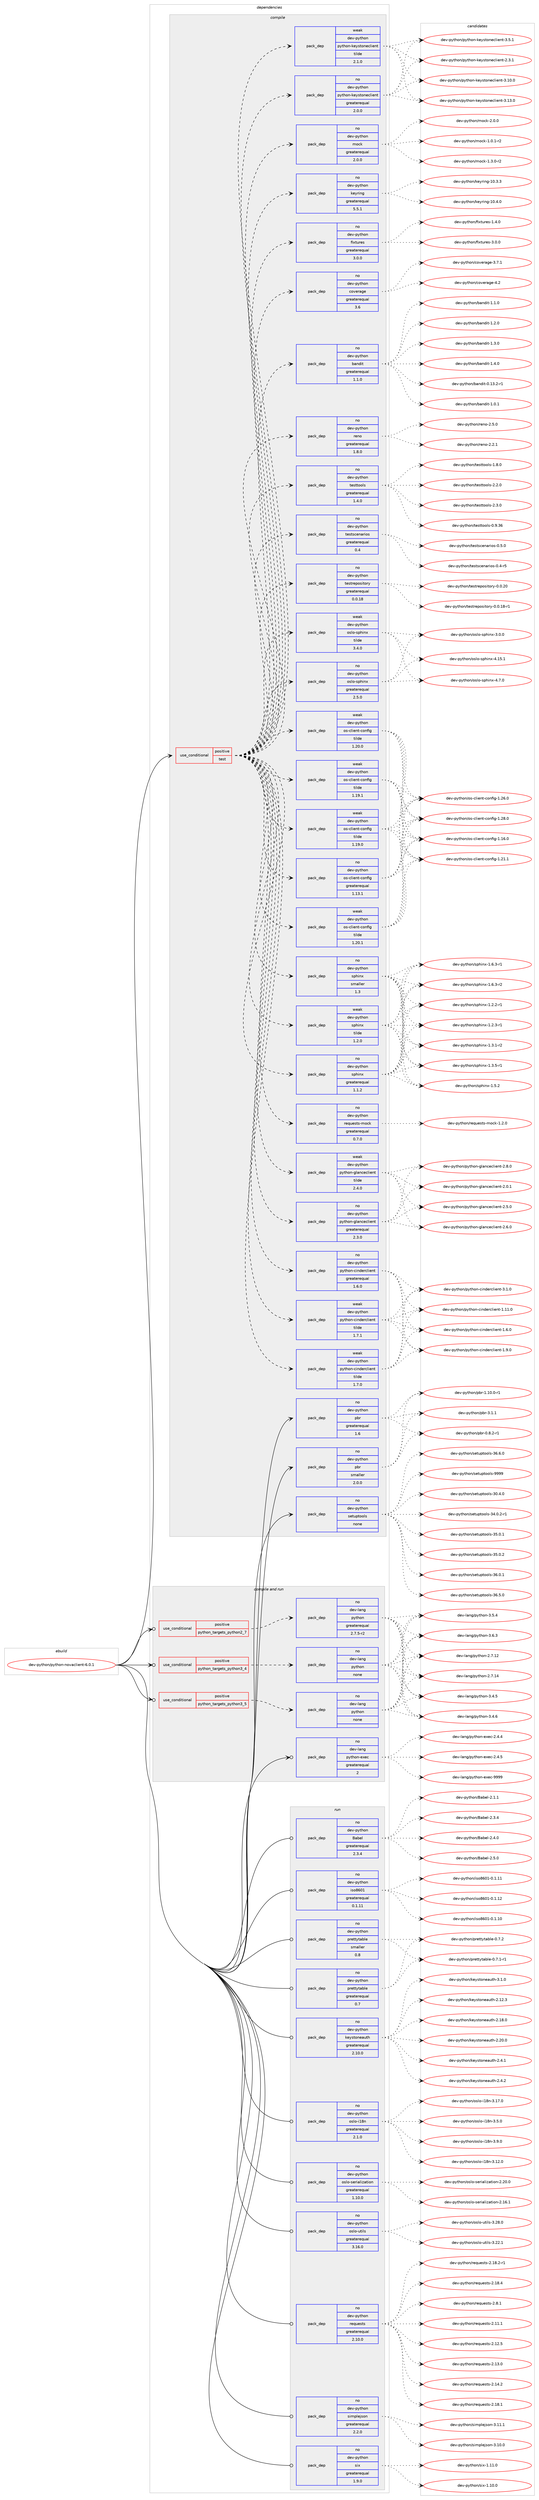 digraph prolog {

# *************
# Graph options
# *************

newrank=true;
concentrate=true;
compound=true;
graph [rankdir=LR,fontname=Helvetica,fontsize=10,ranksep=1.5];#, ranksep=2.5, nodesep=0.2];
edge  [arrowhead=vee];
node  [fontname=Helvetica,fontsize=10];

# **********
# The ebuild
# **********

subgraph cluster_leftcol {
color=gray;
rank=same;
label=<<i>ebuild</i>>;
id [label="dev-python/python-novaclient-6.0.1", color=red, width=4, href="../dev-python/python-novaclient-6.0.1.svg"];
}

# ****************
# The dependencies
# ****************

subgraph cluster_midcol {
color=gray;
label=<<i>dependencies</i>>;
subgraph cluster_compile {
fillcolor="#eeeeee";
style=filled;
label=<<i>compile</i>>;
subgraph cond40230 {
dependency182609 [label=<<TABLE BORDER="0" CELLBORDER="1" CELLSPACING="0" CELLPADDING="4"><TR><TD ROWSPAN="3" CELLPADDING="10">use_conditional</TD></TR><TR><TD>positive</TD></TR><TR><TD>test</TD></TR></TABLE>>, shape=none, color=red];
subgraph pack138430 {
dependency182610 [label=<<TABLE BORDER="0" CELLBORDER="1" CELLSPACING="0" CELLPADDING="4" WIDTH="220"><TR><TD ROWSPAN="6" CELLPADDING="30">pack_dep</TD></TR><TR><TD WIDTH="110">no</TD></TR><TR><TD>dev-python</TD></TR><TR><TD>bandit</TD></TR><TR><TD>greaterequal</TD></TR><TR><TD>1.1.0</TD></TR></TABLE>>, shape=none, color=blue];
}
dependency182609:e -> dependency182610:w [weight=20,style="dashed",arrowhead="vee"];
subgraph pack138431 {
dependency182611 [label=<<TABLE BORDER="0" CELLBORDER="1" CELLSPACING="0" CELLPADDING="4" WIDTH="220"><TR><TD ROWSPAN="6" CELLPADDING="30">pack_dep</TD></TR><TR><TD WIDTH="110">no</TD></TR><TR><TD>dev-python</TD></TR><TR><TD>coverage</TD></TR><TR><TD>greaterequal</TD></TR><TR><TD>3.6</TD></TR></TABLE>>, shape=none, color=blue];
}
dependency182609:e -> dependency182611:w [weight=20,style="dashed",arrowhead="vee"];
subgraph pack138432 {
dependency182612 [label=<<TABLE BORDER="0" CELLBORDER="1" CELLSPACING="0" CELLPADDING="4" WIDTH="220"><TR><TD ROWSPAN="6" CELLPADDING="30">pack_dep</TD></TR><TR><TD WIDTH="110">no</TD></TR><TR><TD>dev-python</TD></TR><TR><TD>fixtures</TD></TR><TR><TD>greaterequal</TD></TR><TR><TD>3.0.0</TD></TR></TABLE>>, shape=none, color=blue];
}
dependency182609:e -> dependency182612:w [weight=20,style="dashed",arrowhead="vee"];
subgraph pack138433 {
dependency182613 [label=<<TABLE BORDER="0" CELLBORDER="1" CELLSPACING="0" CELLPADDING="4" WIDTH="220"><TR><TD ROWSPAN="6" CELLPADDING="30">pack_dep</TD></TR><TR><TD WIDTH="110">no</TD></TR><TR><TD>dev-python</TD></TR><TR><TD>keyring</TD></TR><TR><TD>greaterequal</TD></TR><TR><TD>5.5.1</TD></TR></TABLE>>, shape=none, color=blue];
}
dependency182609:e -> dependency182613:w [weight=20,style="dashed",arrowhead="vee"];
subgraph pack138434 {
dependency182614 [label=<<TABLE BORDER="0" CELLBORDER="1" CELLSPACING="0" CELLPADDING="4" WIDTH="220"><TR><TD ROWSPAN="6" CELLPADDING="30">pack_dep</TD></TR><TR><TD WIDTH="110">no</TD></TR><TR><TD>dev-python</TD></TR><TR><TD>mock</TD></TR><TR><TD>greaterequal</TD></TR><TR><TD>2.0.0</TD></TR></TABLE>>, shape=none, color=blue];
}
dependency182609:e -> dependency182614:w [weight=20,style="dashed",arrowhead="vee"];
subgraph pack138435 {
dependency182615 [label=<<TABLE BORDER="0" CELLBORDER="1" CELLSPACING="0" CELLPADDING="4" WIDTH="220"><TR><TD ROWSPAN="6" CELLPADDING="30">pack_dep</TD></TR><TR><TD WIDTH="110">no</TD></TR><TR><TD>dev-python</TD></TR><TR><TD>python-keystoneclient</TD></TR><TR><TD>greaterequal</TD></TR><TR><TD>2.0.0</TD></TR></TABLE>>, shape=none, color=blue];
}
dependency182609:e -> dependency182615:w [weight=20,style="dashed",arrowhead="vee"];
subgraph pack138436 {
dependency182616 [label=<<TABLE BORDER="0" CELLBORDER="1" CELLSPACING="0" CELLPADDING="4" WIDTH="220"><TR><TD ROWSPAN="6" CELLPADDING="30">pack_dep</TD></TR><TR><TD WIDTH="110">weak</TD></TR><TR><TD>dev-python</TD></TR><TR><TD>python-keystoneclient</TD></TR><TR><TD>tilde</TD></TR><TR><TD>2.1.0</TD></TR></TABLE>>, shape=none, color=blue];
}
dependency182609:e -> dependency182616:w [weight=20,style="dashed",arrowhead="vee"];
subgraph pack138437 {
dependency182617 [label=<<TABLE BORDER="0" CELLBORDER="1" CELLSPACING="0" CELLPADDING="4" WIDTH="220"><TR><TD ROWSPAN="6" CELLPADDING="30">pack_dep</TD></TR><TR><TD WIDTH="110">no</TD></TR><TR><TD>dev-python</TD></TR><TR><TD>python-cinderclient</TD></TR><TR><TD>greaterequal</TD></TR><TR><TD>1.6.0</TD></TR></TABLE>>, shape=none, color=blue];
}
dependency182609:e -> dependency182617:w [weight=20,style="dashed",arrowhead="vee"];
subgraph pack138438 {
dependency182618 [label=<<TABLE BORDER="0" CELLBORDER="1" CELLSPACING="0" CELLPADDING="4" WIDTH="220"><TR><TD ROWSPAN="6" CELLPADDING="30">pack_dep</TD></TR><TR><TD WIDTH="110">weak</TD></TR><TR><TD>dev-python</TD></TR><TR><TD>python-cinderclient</TD></TR><TR><TD>tilde</TD></TR><TR><TD>1.7.0</TD></TR></TABLE>>, shape=none, color=blue];
}
dependency182609:e -> dependency182618:w [weight=20,style="dashed",arrowhead="vee"];
subgraph pack138439 {
dependency182619 [label=<<TABLE BORDER="0" CELLBORDER="1" CELLSPACING="0" CELLPADDING="4" WIDTH="220"><TR><TD ROWSPAN="6" CELLPADDING="30">pack_dep</TD></TR><TR><TD WIDTH="110">weak</TD></TR><TR><TD>dev-python</TD></TR><TR><TD>python-cinderclient</TD></TR><TR><TD>tilde</TD></TR><TR><TD>1.7.1</TD></TR></TABLE>>, shape=none, color=blue];
}
dependency182609:e -> dependency182619:w [weight=20,style="dashed",arrowhead="vee"];
subgraph pack138440 {
dependency182620 [label=<<TABLE BORDER="0" CELLBORDER="1" CELLSPACING="0" CELLPADDING="4" WIDTH="220"><TR><TD ROWSPAN="6" CELLPADDING="30">pack_dep</TD></TR><TR><TD WIDTH="110">no</TD></TR><TR><TD>dev-python</TD></TR><TR><TD>python-glanceclient</TD></TR><TR><TD>greaterequal</TD></TR><TR><TD>2.3.0</TD></TR></TABLE>>, shape=none, color=blue];
}
dependency182609:e -> dependency182620:w [weight=20,style="dashed",arrowhead="vee"];
subgraph pack138441 {
dependency182621 [label=<<TABLE BORDER="0" CELLBORDER="1" CELLSPACING="0" CELLPADDING="4" WIDTH="220"><TR><TD ROWSPAN="6" CELLPADDING="30">pack_dep</TD></TR><TR><TD WIDTH="110">weak</TD></TR><TR><TD>dev-python</TD></TR><TR><TD>python-glanceclient</TD></TR><TR><TD>tilde</TD></TR><TR><TD>2.4.0</TD></TR></TABLE>>, shape=none, color=blue];
}
dependency182609:e -> dependency182621:w [weight=20,style="dashed",arrowhead="vee"];
subgraph pack138442 {
dependency182622 [label=<<TABLE BORDER="0" CELLBORDER="1" CELLSPACING="0" CELLPADDING="4" WIDTH="220"><TR><TD ROWSPAN="6" CELLPADDING="30">pack_dep</TD></TR><TR><TD WIDTH="110">no</TD></TR><TR><TD>dev-python</TD></TR><TR><TD>requests-mock</TD></TR><TR><TD>greaterequal</TD></TR><TR><TD>0.7.0</TD></TR></TABLE>>, shape=none, color=blue];
}
dependency182609:e -> dependency182622:w [weight=20,style="dashed",arrowhead="vee"];
subgraph pack138443 {
dependency182623 [label=<<TABLE BORDER="0" CELLBORDER="1" CELLSPACING="0" CELLPADDING="4" WIDTH="220"><TR><TD ROWSPAN="6" CELLPADDING="30">pack_dep</TD></TR><TR><TD WIDTH="110">no</TD></TR><TR><TD>dev-python</TD></TR><TR><TD>sphinx</TD></TR><TR><TD>greaterequal</TD></TR><TR><TD>1.1.2</TD></TR></TABLE>>, shape=none, color=blue];
}
dependency182609:e -> dependency182623:w [weight=20,style="dashed",arrowhead="vee"];
subgraph pack138444 {
dependency182624 [label=<<TABLE BORDER="0" CELLBORDER="1" CELLSPACING="0" CELLPADDING="4" WIDTH="220"><TR><TD ROWSPAN="6" CELLPADDING="30">pack_dep</TD></TR><TR><TD WIDTH="110">weak</TD></TR><TR><TD>dev-python</TD></TR><TR><TD>sphinx</TD></TR><TR><TD>tilde</TD></TR><TR><TD>1.2.0</TD></TR></TABLE>>, shape=none, color=blue];
}
dependency182609:e -> dependency182624:w [weight=20,style="dashed",arrowhead="vee"];
subgraph pack138445 {
dependency182625 [label=<<TABLE BORDER="0" CELLBORDER="1" CELLSPACING="0" CELLPADDING="4" WIDTH="220"><TR><TD ROWSPAN="6" CELLPADDING="30">pack_dep</TD></TR><TR><TD WIDTH="110">no</TD></TR><TR><TD>dev-python</TD></TR><TR><TD>sphinx</TD></TR><TR><TD>smaller</TD></TR><TR><TD>1.3</TD></TR></TABLE>>, shape=none, color=blue];
}
dependency182609:e -> dependency182625:w [weight=20,style="dashed",arrowhead="vee"];
subgraph pack138446 {
dependency182626 [label=<<TABLE BORDER="0" CELLBORDER="1" CELLSPACING="0" CELLPADDING="4" WIDTH="220"><TR><TD ROWSPAN="6" CELLPADDING="30">pack_dep</TD></TR><TR><TD WIDTH="110">no</TD></TR><TR><TD>dev-python</TD></TR><TR><TD>os-client-config</TD></TR><TR><TD>greaterequal</TD></TR><TR><TD>1.13.1</TD></TR></TABLE>>, shape=none, color=blue];
}
dependency182609:e -> dependency182626:w [weight=20,style="dashed",arrowhead="vee"];
subgraph pack138447 {
dependency182627 [label=<<TABLE BORDER="0" CELLBORDER="1" CELLSPACING="0" CELLPADDING="4" WIDTH="220"><TR><TD ROWSPAN="6" CELLPADDING="30">pack_dep</TD></TR><TR><TD WIDTH="110">weak</TD></TR><TR><TD>dev-python</TD></TR><TR><TD>os-client-config</TD></TR><TR><TD>tilde</TD></TR><TR><TD>1.19.0</TD></TR></TABLE>>, shape=none, color=blue];
}
dependency182609:e -> dependency182627:w [weight=20,style="dashed",arrowhead="vee"];
subgraph pack138448 {
dependency182628 [label=<<TABLE BORDER="0" CELLBORDER="1" CELLSPACING="0" CELLPADDING="4" WIDTH="220"><TR><TD ROWSPAN="6" CELLPADDING="30">pack_dep</TD></TR><TR><TD WIDTH="110">weak</TD></TR><TR><TD>dev-python</TD></TR><TR><TD>os-client-config</TD></TR><TR><TD>tilde</TD></TR><TR><TD>1.19.1</TD></TR></TABLE>>, shape=none, color=blue];
}
dependency182609:e -> dependency182628:w [weight=20,style="dashed",arrowhead="vee"];
subgraph pack138449 {
dependency182629 [label=<<TABLE BORDER="0" CELLBORDER="1" CELLSPACING="0" CELLPADDING="4" WIDTH="220"><TR><TD ROWSPAN="6" CELLPADDING="30">pack_dep</TD></TR><TR><TD WIDTH="110">weak</TD></TR><TR><TD>dev-python</TD></TR><TR><TD>os-client-config</TD></TR><TR><TD>tilde</TD></TR><TR><TD>1.20.0</TD></TR></TABLE>>, shape=none, color=blue];
}
dependency182609:e -> dependency182629:w [weight=20,style="dashed",arrowhead="vee"];
subgraph pack138450 {
dependency182630 [label=<<TABLE BORDER="0" CELLBORDER="1" CELLSPACING="0" CELLPADDING="4" WIDTH="220"><TR><TD ROWSPAN="6" CELLPADDING="30">pack_dep</TD></TR><TR><TD WIDTH="110">weak</TD></TR><TR><TD>dev-python</TD></TR><TR><TD>os-client-config</TD></TR><TR><TD>tilde</TD></TR><TR><TD>1.20.1</TD></TR></TABLE>>, shape=none, color=blue];
}
dependency182609:e -> dependency182630:w [weight=20,style="dashed",arrowhead="vee"];
subgraph pack138451 {
dependency182631 [label=<<TABLE BORDER="0" CELLBORDER="1" CELLSPACING="0" CELLPADDING="4" WIDTH="220"><TR><TD ROWSPAN="6" CELLPADDING="30">pack_dep</TD></TR><TR><TD WIDTH="110">no</TD></TR><TR><TD>dev-python</TD></TR><TR><TD>oslo-sphinx</TD></TR><TR><TD>greaterequal</TD></TR><TR><TD>2.5.0</TD></TR></TABLE>>, shape=none, color=blue];
}
dependency182609:e -> dependency182631:w [weight=20,style="dashed",arrowhead="vee"];
subgraph pack138452 {
dependency182632 [label=<<TABLE BORDER="0" CELLBORDER="1" CELLSPACING="0" CELLPADDING="4" WIDTH="220"><TR><TD ROWSPAN="6" CELLPADDING="30">pack_dep</TD></TR><TR><TD WIDTH="110">weak</TD></TR><TR><TD>dev-python</TD></TR><TR><TD>oslo-sphinx</TD></TR><TR><TD>tilde</TD></TR><TR><TD>3.4.0</TD></TR></TABLE>>, shape=none, color=blue];
}
dependency182609:e -> dependency182632:w [weight=20,style="dashed",arrowhead="vee"];
subgraph pack138453 {
dependency182633 [label=<<TABLE BORDER="0" CELLBORDER="1" CELLSPACING="0" CELLPADDING="4" WIDTH="220"><TR><TD ROWSPAN="6" CELLPADDING="30">pack_dep</TD></TR><TR><TD WIDTH="110">no</TD></TR><TR><TD>dev-python</TD></TR><TR><TD>testrepository</TD></TR><TR><TD>greaterequal</TD></TR><TR><TD>0.0.18</TD></TR></TABLE>>, shape=none, color=blue];
}
dependency182609:e -> dependency182633:w [weight=20,style="dashed",arrowhead="vee"];
subgraph pack138454 {
dependency182634 [label=<<TABLE BORDER="0" CELLBORDER="1" CELLSPACING="0" CELLPADDING="4" WIDTH="220"><TR><TD ROWSPAN="6" CELLPADDING="30">pack_dep</TD></TR><TR><TD WIDTH="110">no</TD></TR><TR><TD>dev-python</TD></TR><TR><TD>testscenarios</TD></TR><TR><TD>greaterequal</TD></TR><TR><TD>0.4</TD></TR></TABLE>>, shape=none, color=blue];
}
dependency182609:e -> dependency182634:w [weight=20,style="dashed",arrowhead="vee"];
subgraph pack138455 {
dependency182635 [label=<<TABLE BORDER="0" CELLBORDER="1" CELLSPACING="0" CELLPADDING="4" WIDTH="220"><TR><TD ROWSPAN="6" CELLPADDING="30">pack_dep</TD></TR><TR><TD WIDTH="110">no</TD></TR><TR><TD>dev-python</TD></TR><TR><TD>testtools</TD></TR><TR><TD>greaterequal</TD></TR><TR><TD>1.4.0</TD></TR></TABLE>>, shape=none, color=blue];
}
dependency182609:e -> dependency182635:w [weight=20,style="dashed",arrowhead="vee"];
subgraph pack138456 {
dependency182636 [label=<<TABLE BORDER="0" CELLBORDER="1" CELLSPACING="0" CELLPADDING="4" WIDTH="220"><TR><TD ROWSPAN="6" CELLPADDING="30">pack_dep</TD></TR><TR><TD WIDTH="110">no</TD></TR><TR><TD>dev-python</TD></TR><TR><TD>reno</TD></TR><TR><TD>greaterequal</TD></TR><TR><TD>1.8.0</TD></TR></TABLE>>, shape=none, color=blue];
}
dependency182609:e -> dependency182636:w [weight=20,style="dashed",arrowhead="vee"];
}
id:e -> dependency182609:w [weight=20,style="solid",arrowhead="vee"];
subgraph pack138457 {
dependency182637 [label=<<TABLE BORDER="0" CELLBORDER="1" CELLSPACING="0" CELLPADDING="4" WIDTH="220"><TR><TD ROWSPAN="6" CELLPADDING="30">pack_dep</TD></TR><TR><TD WIDTH="110">no</TD></TR><TR><TD>dev-python</TD></TR><TR><TD>pbr</TD></TR><TR><TD>greaterequal</TD></TR><TR><TD>1.6</TD></TR></TABLE>>, shape=none, color=blue];
}
id:e -> dependency182637:w [weight=20,style="solid",arrowhead="vee"];
subgraph pack138458 {
dependency182638 [label=<<TABLE BORDER="0" CELLBORDER="1" CELLSPACING="0" CELLPADDING="4" WIDTH="220"><TR><TD ROWSPAN="6" CELLPADDING="30">pack_dep</TD></TR><TR><TD WIDTH="110">no</TD></TR><TR><TD>dev-python</TD></TR><TR><TD>pbr</TD></TR><TR><TD>smaller</TD></TR><TR><TD>2.0.0</TD></TR></TABLE>>, shape=none, color=blue];
}
id:e -> dependency182638:w [weight=20,style="solid",arrowhead="vee"];
subgraph pack138459 {
dependency182639 [label=<<TABLE BORDER="0" CELLBORDER="1" CELLSPACING="0" CELLPADDING="4" WIDTH="220"><TR><TD ROWSPAN="6" CELLPADDING="30">pack_dep</TD></TR><TR><TD WIDTH="110">no</TD></TR><TR><TD>dev-python</TD></TR><TR><TD>setuptools</TD></TR><TR><TD>none</TD></TR><TR><TD></TD></TR></TABLE>>, shape=none, color=blue];
}
id:e -> dependency182639:w [weight=20,style="solid",arrowhead="vee"];
}
subgraph cluster_compileandrun {
fillcolor="#eeeeee";
style=filled;
label=<<i>compile and run</i>>;
subgraph cond40231 {
dependency182640 [label=<<TABLE BORDER="0" CELLBORDER="1" CELLSPACING="0" CELLPADDING="4"><TR><TD ROWSPAN="3" CELLPADDING="10">use_conditional</TD></TR><TR><TD>positive</TD></TR><TR><TD>python_targets_python2_7</TD></TR></TABLE>>, shape=none, color=red];
subgraph pack138460 {
dependency182641 [label=<<TABLE BORDER="0" CELLBORDER="1" CELLSPACING="0" CELLPADDING="4" WIDTH="220"><TR><TD ROWSPAN="6" CELLPADDING="30">pack_dep</TD></TR><TR><TD WIDTH="110">no</TD></TR><TR><TD>dev-lang</TD></TR><TR><TD>python</TD></TR><TR><TD>greaterequal</TD></TR><TR><TD>2.7.5-r2</TD></TR></TABLE>>, shape=none, color=blue];
}
dependency182640:e -> dependency182641:w [weight=20,style="dashed",arrowhead="vee"];
}
id:e -> dependency182640:w [weight=20,style="solid",arrowhead="odotvee"];
subgraph cond40232 {
dependency182642 [label=<<TABLE BORDER="0" CELLBORDER="1" CELLSPACING="0" CELLPADDING="4"><TR><TD ROWSPAN="3" CELLPADDING="10">use_conditional</TD></TR><TR><TD>positive</TD></TR><TR><TD>python_targets_python3_4</TD></TR></TABLE>>, shape=none, color=red];
subgraph pack138461 {
dependency182643 [label=<<TABLE BORDER="0" CELLBORDER="1" CELLSPACING="0" CELLPADDING="4" WIDTH="220"><TR><TD ROWSPAN="6" CELLPADDING="30">pack_dep</TD></TR><TR><TD WIDTH="110">no</TD></TR><TR><TD>dev-lang</TD></TR><TR><TD>python</TD></TR><TR><TD>none</TD></TR><TR><TD></TD></TR></TABLE>>, shape=none, color=blue];
}
dependency182642:e -> dependency182643:w [weight=20,style="dashed",arrowhead="vee"];
}
id:e -> dependency182642:w [weight=20,style="solid",arrowhead="odotvee"];
subgraph cond40233 {
dependency182644 [label=<<TABLE BORDER="0" CELLBORDER="1" CELLSPACING="0" CELLPADDING="4"><TR><TD ROWSPAN="3" CELLPADDING="10">use_conditional</TD></TR><TR><TD>positive</TD></TR><TR><TD>python_targets_python3_5</TD></TR></TABLE>>, shape=none, color=red];
subgraph pack138462 {
dependency182645 [label=<<TABLE BORDER="0" CELLBORDER="1" CELLSPACING="0" CELLPADDING="4" WIDTH="220"><TR><TD ROWSPAN="6" CELLPADDING="30">pack_dep</TD></TR><TR><TD WIDTH="110">no</TD></TR><TR><TD>dev-lang</TD></TR><TR><TD>python</TD></TR><TR><TD>none</TD></TR><TR><TD></TD></TR></TABLE>>, shape=none, color=blue];
}
dependency182644:e -> dependency182645:w [weight=20,style="dashed",arrowhead="vee"];
}
id:e -> dependency182644:w [weight=20,style="solid",arrowhead="odotvee"];
subgraph pack138463 {
dependency182646 [label=<<TABLE BORDER="0" CELLBORDER="1" CELLSPACING="0" CELLPADDING="4" WIDTH="220"><TR><TD ROWSPAN="6" CELLPADDING="30">pack_dep</TD></TR><TR><TD WIDTH="110">no</TD></TR><TR><TD>dev-lang</TD></TR><TR><TD>python-exec</TD></TR><TR><TD>greaterequal</TD></TR><TR><TD>2</TD></TR></TABLE>>, shape=none, color=blue];
}
id:e -> dependency182646:w [weight=20,style="solid",arrowhead="odotvee"];
}
subgraph cluster_run {
fillcolor="#eeeeee";
style=filled;
label=<<i>run</i>>;
subgraph pack138464 {
dependency182647 [label=<<TABLE BORDER="0" CELLBORDER="1" CELLSPACING="0" CELLPADDING="4" WIDTH="220"><TR><TD ROWSPAN="6" CELLPADDING="30">pack_dep</TD></TR><TR><TD WIDTH="110">no</TD></TR><TR><TD>dev-python</TD></TR><TR><TD>Babel</TD></TR><TR><TD>greaterequal</TD></TR><TR><TD>2.3.4</TD></TR></TABLE>>, shape=none, color=blue];
}
id:e -> dependency182647:w [weight=20,style="solid",arrowhead="odot"];
subgraph pack138465 {
dependency182648 [label=<<TABLE BORDER="0" CELLBORDER="1" CELLSPACING="0" CELLPADDING="4" WIDTH="220"><TR><TD ROWSPAN="6" CELLPADDING="30">pack_dep</TD></TR><TR><TD WIDTH="110">no</TD></TR><TR><TD>dev-python</TD></TR><TR><TD>iso8601</TD></TR><TR><TD>greaterequal</TD></TR><TR><TD>0.1.11</TD></TR></TABLE>>, shape=none, color=blue];
}
id:e -> dependency182648:w [weight=20,style="solid",arrowhead="odot"];
subgraph pack138466 {
dependency182649 [label=<<TABLE BORDER="0" CELLBORDER="1" CELLSPACING="0" CELLPADDING="4" WIDTH="220"><TR><TD ROWSPAN="6" CELLPADDING="30">pack_dep</TD></TR><TR><TD WIDTH="110">no</TD></TR><TR><TD>dev-python</TD></TR><TR><TD>keystoneauth</TD></TR><TR><TD>greaterequal</TD></TR><TR><TD>2.10.0</TD></TR></TABLE>>, shape=none, color=blue];
}
id:e -> dependency182649:w [weight=20,style="solid",arrowhead="odot"];
subgraph pack138467 {
dependency182650 [label=<<TABLE BORDER="0" CELLBORDER="1" CELLSPACING="0" CELLPADDING="4" WIDTH="220"><TR><TD ROWSPAN="6" CELLPADDING="30">pack_dep</TD></TR><TR><TD WIDTH="110">no</TD></TR><TR><TD>dev-python</TD></TR><TR><TD>oslo-i18n</TD></TR><TR><TD>greaterequal</TD></TR><TR><TD>2.1.0</TD></TR></TABLE>>, shape=none, color=blue];
}
id:e -> dependency182650:w [weight=20,style="solid",arrowhead="odot"];
subgraph pack138468 {
dependency182651 [label=<<TABLE BORDER="0" CELLBORDER="1" CELLSPACING="0" CELLPADDING="4" WIDTH="220"><TR><TD ROWSPAN="6" CELLPADDING="30">pack_dep</TD></TR><TR><TD WIDTH="110">no</TD></TR><TR><TD>dev-python</TD></TR><TR><TD>oslo-serialization</TD></TR><TR><TD>greaterequal</TD></TR><TR><TD>1.10.0</TD></TR></TABLE>>, shape=none, color=blue];
}
id:e -> dependency182651:w [weight=20,style="solid",arrowhead="odot"];
subgraph pack138469 {
dependency182652 [label=<<TABLE BORDER="0" CELLBORDER="1" CELLSPACING="0" CELLPADDING="4" WIDTH="220"><TR><TD ROWSPAN="6" CELLPADDING="30">pack_dep</TD></TR><TR><TD WIDTH="110">no</TD></TR><TR><TD>dev-python</TD></TR><TR><TD>oslo-utils</TD></TR><TR><TD>greaterequal</TD></TR><TR><TD>3.16.0</TD></TR></TABLE>>, shape=none, color=blue];
}
id:e -> dependency182652:w [weight=20,style="solid",arrowhead="odot"];
subgraph pack138470 {
dependency182653 [label=<<TABLE BORDER="0" CELLBORDER="1" CELLSPACING="0" CELLPADDING="4" WIDTH="220"><TR><TD ROWSPAN="6" CELLPADDING="30">pack_dep</TD></TR><TR><TD WIDTH="110">no</TD></TR><TR><TD>dev-python</TD></TR><TR><TD>prettytable</TD></TR><TR><TD>greaterequal</TD></TR><TR><TD>0.7</TD></TR></TABLE>>, shape=none, color=blue];
}
id:e -> dependency182653:w [weight=20,style="solid",arrowhead="odot"];
subgraph pack138471 {
dependency182654 [label=<<TABLE BORDER="0" CELLBORDER="1" CELLSPACING="0" CELLPADDING="4" WIDTH="220"><TR><TD ROWSPAN="6" CELLPADDING="30">pack_dep</TD></TR><TR><TD WIDTH="110">no</TD></TR><TR><TD>dev-python</TD></TR><TR><TD>prettytable</TD></TR><TR><TD>smaller</TD></TR><TR><TD>0.8</TD></TR></TABLE>>, shape=none, color=blue];
}
id:e -> dependency182654:w [weight=20,style="solid",arrowhead="odot"];
subgraph pack138472 {
dependency182655 [label=<<TABLE BORDER="0" CELLBORDER="1" CELLSPACING="0" CELLPADDING="4" WIDTH="220"><TR><TD ROWSPAN="6" CELLPADDING="30">pack_dep</TD></TR><TR><TD WIDTH="110">no</TD></TR><TR><TD>dev-python</TD></TR><TR><TD>requests</TD></TR><TR><TD>greaterequal</TD></TR><TR><TD>2.10.0</TD></TR></TABLE>>, shape=none, color=blue];
}
id:e -> dependency182655:w [weight=20,style="solid",arrowhead="odot"];
subgraph pack138473 {
dependency182656 [label=<<TABLE BORDER="0" CELLBORDER="1" CELLSPACING="0" CELLPADDING="4" WIDTH="220"><TR><TD ROWSPAN="6" CELLPADDING="30">pack_dep</TD></TR><TR><TD WIDTH="110">no</TD></TR><TR><TD>dev-python</TD></TR><TR><TD>simplejson</TD></TR><TR><TD>greaterequal</TD></TR><TR><TD>2.2.0</TD></TR></TABLE>>, shape=none, color=blue];
}
id:e -> dependency182656:w [weight=20,style="solid",arrowhead="odot"];
subgraph pack138474 {
dependency182657 [label=<<TABLE BORDER="0" CELLBORDER="1" CELLSPACING="0" CELLPADDING="4" WIDTH="220"><TR><TD ROWSPAN="6" CELLPADDING="30">pack_dep</TD></TR><TR><TD WIDTH="110">no</TD></TR><TR><TD>dev-python</TD></TR><TR><TD>six</TD></TR><TR><TD>greaterequal</TD></TR><TR><TD>1.9.0</TD></TR></TABLE>>, shape=none, color=blue];
}
id:e -> dependency182657:w [weight=20,style="solid",arrowhead="odot"];
}
}

# **************
# The candidates
# **************

subgraph cluster_choices {
rank=same;
color=gray;
label=<<i>candidates</i>>;

subgraph choice138430 {
color=black;
nodesep=1;
choice10010111845112121116104111110479897110100105116454846495146504511449 [label="dev-python/bandit-0.13.2-r1", color=red, width=4,href="../dev-python/bandit-0.13.2-r1.svg"];
choice10010111845112121116104111110479897110100105116454946484649 [label="dev-python/bandit-1.0.1", color=red, width=4,href="../dev-python/bandit-1.0.1.svg"];
choice10010111845112121116104111110479897110100105116454946494648 [label="dev-python/bandit-1.1.0", color=red, width=4,href="../dev-python/bandit-1.1.0.svg"];
choice10010111845112121116104111110479897110100105116454946504648 [label="dev-python/bandit-1.2.0", color=red, width=4,href="../dev-python/bandit-1.2.0.svg"];
choice10010111845112121116104111110479897110100105116454946514648 [label="dev-python/bandit-1.3.0", color=red, width=4,href="../dev-python/bandit-1.3.0.svg"];
choice10010111845112121116104111110479897110100105116454946524648 [label="dev-python/bandit-1.4.0", color=red, width=4,href="../dev-python/bandit-1.4.0.svg"];
dependency182610:e -> choice10010111845112121116104111110479897110100105116454846495146504511449:w [style=dotted,weight="100"];
dependency182610:e -> choice10010111845112121116104111110479897110100105116454946484649:w [style=dotted,weight="100"];
dependency182610:e -> choice10010111845112121116104111110479897110100105116454946494648:w [style=dotted,weight="100"];
dependency182610:e -> choice10010111845112121116104111110479897110100105116454946504648:w [style=dotted,weight="100"];
dependency182610:e -> choice10010111845112121116104111110479897110100105116454946514648:w [style=dotted,weight="100"];
dependency182610:e -> choice10010111845112121116104111110479897110100105116454946524648:w [style=dotted,weight="100"];
}
subgraph choice138431 {
color=black;
nodesep=1;
choice10010111845112121116104111110479911111810111497103101455146554649 [label="dev-python/coverage-3.7.1", color=red, width=4,href="../dev-python/coverage-3.7.1.svg"];
choice1001011184511212111610411111047991111181011149710310145524650 [label="dev-python/coverage-4.2", color=red, width=4,href="../dev-python/coverage-4.2.svg"];
dependency182611:e -> choice10010111845112121116104111110479911111810111497103101455146554649:w [style=dotted,weight="100"];
dependency182611:e -> choice1001011184511212111610411111047991111181011149710310145524650:w [style=dotted,weight="100"];
}
subgraph choice138432 {
color=black;
nodesep=1;
choice1001011184511212111610411111047102105120116117114101115454946524648 [label="dev-python/fixtures-1.4.0", color=red, width=4,href="../dev-python/fixtures-1.4.0.svg"];
choice1001011184511212111610411111047102105120116117114101115455146484648 [label="dev-python/fixtures-3.0.0", color=red, width=4,href="../dev-python/fixtures-3.0.0.svg"];
dependency182612:e -> choice1001011184511212111610411111047102105120116117114101115454946524648:w [style=dotted,weight="100"];
dependency182612:e -> choice1001011184511212111610411111047102105120116117114101115455146484648:w [style=dotted,weight="100"];
}
subgraph choice138433 {
color=black;
nodesep=1;
choice100101118451121211161041111104710710112111410511010345494846514651 [label="dev-python/keyring-10.3.3", color=red, width=4,href="../dev-python/keyring-10.3.3.svg"];
choice100101118451121211161041111104710710112111410511010345494846524648 [label="dev-python/keyring-10.4.0", color=red, width=4,href="../dev-python/keyring-10.4.0.svg"];
dependency182613:e -> choice100101118451121211161041111104710710112111410511010345494846514651:w [style=dotted,weight="100"];
dependency182613:e -> choice100101118451121211161041111104710710112111410511010345494846524648:w [style=dotted,weight="100"];
}
subgraph choice138434 {
color=black;
nodesep=1;
choice1001011184511212111610411111047109111991074549464846494511450 [label="dev-python/mock-1.0.1-r2", color=red, width=4,href="../dev-python/mock-1.0.1-r2.svg"];
choice1001011184511212111610411111047109111991074549465146484511450 [label="dev-python/mock-1.3.0-r2", color=red, width=4,href="../dev-python/mock-1.3.0-r2.svg"];
choice100101118451121211161041111104710911199107455046484648 [label="dev-python/mock-2.0.0", color=red, width=4,href="../dev-python/mock-2.0.0.svg"];
dependency182614:e -> choice1001011184511212111610411111047109111991074549464846494511450:w [style=dotted,weight="100"];
dependency182614:e -> choice1001011184511212111610411111047109111991074549465146484511450:w [style=dotted,weight="100"];
dependency182614:e -> choice100101118451121211161041111104710911199107455046484648:w [style=dotted,weight="100"];
}
subgraph choice138435 {
color=black;
nodesep=1;
choice10010111845112121116104111110471121211161041111104510710112111511611111010199108105101110116455046514649 [label="dev-python/python-keystoneclient-2.3.1", color=red, width=4,href="../dev-python/python-keystoneclient-2.3.1.svg"];
choice1001011184511212111610411111047112121116104111110451071011211151161111101019910810510111011645514649484648 [label="dev-python/python-keystoneclient-3.10.0", color=red, width=4,href="../dev-python/python-keystoneclient-3.10.0.svg"];
choice1001011184511212111610411111047112121116104111110451071011211151161111101019910810510111011645514649514648 [label="dev-python/python-keystoneclient-3.13.0", color=red, width=4,href="../dev-python/python-keystoneclient-3.13.0.svg"];
choice10010111845112121116104111110471121211161041111104510710112111511611111010199108105101110116455146534649 [label="dev-python/python-keystoneclient-3.5.1", color=red, width=4,href="../dev-python/python-keystoneclient-3.5.1.svg"];
dependency182615:e -> choice10010111845112121116104111110471121211161041111104510710112111511611111010199108105101110116455046514649:w [style=dotted,weight="100"];
dependency182615:e -> choice1001011184511212111610411111047112121116104111110451071011211151161111101019910810510111011645514649484648:w [style=dotted,weight="100"];
dependency182615:e -> choice1001011184511212111610411111047112121116104111110451071011211151161111101019910810510111011645514649514648:w [style=dotted,weight="100"];
dependency182615:e -> choice10010111845112121116104111110471121211161041111104510710112111511611111010199108105101110116455146534649:w [style=dotted,weight="100"];
}
subgraph choice138436 {
color=black;
nodesep=1;
choice10010111845112121116104111110471121211161041111104510710112111511611111010199108105101110116455046514649 [label="dev-python/python-keystoneclient-2.3.1", color=red, width=4,href="../dev-python/python-keystoneclient-2.3.1.svg"];
choice1001011184511212111610411111047112121116104111110451071011211151161111101019910810510111011645514649484648 [label="dev-python/python-keystoneclient-3.10.0", color=red, width=4,href="../dev-python/python-keystoneclient-3.10.0.svg"];
choice1001011184511212111610411111047112121116104111110451071011211151161111101019910810510111011645514649514648 [label="dev-python/python-keystoneclient-3.13.0", color=red, width=4,href="../dev-python/python-keystoneclient-3.13.0.svg"];
choice10010111845112121116104111110471121211161041111104510710112111511611111010199108105101110116455146534649 [label="dev-python/python-keystoneclient-3.5.1", color=red, width=4,href="../dev-python/python-keystoneclient-3.5.1.svg"];
dependency182616:e -> choice10010111845112121116104111110471121211161041111104510710112111511611111010199108105101110116455046514649:w [style=dotted,weight="100"];
dependency182616:e -> choice1001011184511212111610411111047112121116104111110451071011211151161111101019910810510111011645514649484648:w [style=dotted,weight="100"];
dependency182616:e -> choice1001011184511212111610411111047112121116104111110451071011211151161111101019910810510111011645514649514648:w [style=dotted,weight="100"];
dependency182616:e -> choice10010111845112121116104111110471121211161041111104510710112111511611111010199108105101110116455146534649:w [style=dotted,weight="100"];
}
subgraph choice138437 {
color=black;
nodesep=1;
choice100101118451121211161041111104711212111610411111045991051101001011149910810510111011645494649494648 [label="dev-python/python-cinderclient-1.11.0", color=red, width=4,href="../dev-python/python-cinderclient-1.11.0.svg"];
choice1001011184511212111610411111047112121116104111110459910511010010111499108105101110116454946544648 [label="dev-python/python-cinderclient-1.6.0", color=red, width=4,href="../dev-python/python-cinderclient-1.6.0.svg"];
choice1001011184511212111610411111047112121116104111110459910511010010111499108105101110116454946574648 [label="dev-python/python-cinderclient-1.9.0", color=red, width=4,href="../dev-python/python-cinderclient-1.9.0.svg"];
choice1001011184511212111610411111047112121116104111110459910511010010111499108105101110116455146494648 [label="dev-python/python-cinderclient-3.1.0", color=red, width=4,href="../dev-python/python-cinderclient-3.1.0.svg"];
dependency182617:e -> choice100101118451121211161041111104711212111610411111045991051101001011149910810510111011645494649494648:w [style=dotted,weight="100"];
dependency182617:e -> choice1001011184511212111610411111047112121116104111110459910511010010111499108105101110116454946544648:w [style=dotted,weight="100"];
dependency182617:e -> choice1001011184511212111610411111047112121116104111110459910511010010111499108105101110116454946574648:w [style=dotted,weight="100"];
dependency182617:e -> choice1001011184511212111610411111047112121116104111110459910511010010111499108105101110116455146494648:w [style=dotted,weight="100"];
}
subgraph choice138438 {
color=black;
nodesep=1;
choice100101118451121211161041111104711212111610411111045991051101001011149910810510111011645494649494648 [label="dev-python/python-cinderclient-1.11.0", color=red, width=4,href="../dev-python/python-cinderclient-1.11.0.svg"];
choice1001011184511212111610411111047112121116104111110459910511010010111499108105101110116454946544648 [label="dev-python/python-cinderclient-1.6.0", color=red, width=4,href="../dev-python/python-cinderclient-1.6.0.svg"];
choice1001011184511212111610411111047112121116104111110459910511010010111499108105101110116454946574648 [label="dev-python/python-cinderclient-1.9.0", color=red, width=4,href="../dev-python/python-cinderclient-1.9.0.svg"];
choice1001011184511212111610411111047112121116104111110459910511010010111499108105101110116455146494648 [label="dev-python/python-cinderclient-3.1.0", color=red, width=4,href="../dev-python/python-cinderclient-3.1.0.svg"];
dependency182618:e -> choice100101118451121211161041111104711212111610411111045991051101001011149910810510111011645494649494648:w [style=dotted,weight="100"];
dependency182618:e -> choice1001011184511212111610411111047112121116104111110459910511010010111499108105101110116454946544648:w [style=dotted,weight="100"];
dependency182618:e -> choice1001011184511212111610411111047112121116104111110459910511010010111499108105101110116454946574648:w [style=dotted,weight="100"];
dependency182618:e -> choice1001011184511212111610411111047112121116104111110459910511010010111499108105101110116455146494648:w [style=dotted,weight="100"];
}
subgraph choice138439 {
color=black;
nodesep=1;
choice100101118451121211161041111104711212111610411111045991051101001011149910810510111011645494649494648 [label="dev-python/python-cinderclient-1.11.0", color=red, width=4,href="../dev-python/python-cinderclient-1.11.0.svg"];
choice1001011184511212111610411111047112121116104111110459910511010010111499108105101110116454946544648 [label="dev-python/python-cinderclient-1.6.0", color=red, width=4,href="../dev-python/python-cinderclient-1.6.0.svg"];
choice1001011184511212111610411111047112121116104111110459910511010010111499108105101110116454946574648 [label="dev-python/python-cinderclient-1.9.0", color=red, width=4,href="../dev-python/python-cinderclient-1.9.0.svg"];
choice1001011184511212111610411111047112121116104111110459910511010010111499108105101110116455146494648 [label="dev-python/python-cinderclient-3.1.0", color=red, width=4,href="../dev-python/python-cinderclient-3.1.0.svg"];
dependency182619:e -> choice100101118451121211161041111104711212111610411111045991051101001011149910810510111011645494649494648:w [style=dotted,weight="100"];
dependency182619:e -> choice1001011184511212111610411111047112121116104111110459910511010010111499108105101110116454946544648:w [style=dotted,weight="100"];
dependency182619:e -> choice1001011184511212111610411111047112121116104111110459910511010010111499108105101110116454946574648:w [style=dotted,weight="100"];
dependency182619:e -> choice1001011184511212111610411111047112121116104111110459910511010010111499108105101110116455146494648:w [style=dotted,weight="100"];
}
subgraph choice138440 {
color=black;
nodesep=1;
choice100101118451121211161041111104711212111610411111045103108971109910199108105101110116455046484649 [label="dev-python/python-glanceclient-2.0.1", color=red, width=4,href="../dev-python/python-glanceclient-2.0.1.svg"];
choice100101118451121211161041111104711212111610411111045103108971109910199108105101110116455046534648 [label="dev-python/python-glanceclient-2.5.0", color=red, width=4,href="../dev-python/python-glanceclient-2.5.0.svg"];
choice100101118451121211161041111104711212111610411111045103108971109910199108105101110116455046544648 [label="dev-python/python-glanceclient-2.6.0", color=red, width=4,href="../dev-python/python-glanceclient-2.6.0.svg"];
choice100101118451121211161041111104711212111610411111045103108971109910199108105101110116455046564648 [label="dev-python/python-glanceclient-2.8.0", color=red, width=4,href="../dev-python/python-glanceclient-2.8.0.svg"];
dependency182620:e -> choice100101118451121211161041111104711212111610411111045103108971109910199108105101110116455046484649:w [style=dotted,weight="100"];
dependency182620:e -> choice100101118451121211161041111104711212111610411111045103108971109910199108105101110116455046534648:w [style=dotted,weight="100"];
dependency182620:e -> choice100101118451121211161041111104711212111610411111045103108971109910199108105101110116455046544648:w [style=dotted,weight="100"];
dependency182620:e -> choice100101118451121211161041111104711212111610411111045103108971109910199108105101110116455046564648:w [style=dotted,weight="100"];
}
subgraph choice138441 {
color=black;
nodesep=1;
choice100101118451121211161041111104711212111610411111045103108971109910199108105101110116455046484649 [label="dev-python/python-glanceclient-2.0.1", color=red, width=4,href="../dev-python/python-glanceclient-2.0.1.svg"];
choice100101118451121211161041111104711212111610411111045103108971109910199108105101110116455046534648 [label="dev-python/python-glanceclient-2.5.0", color=red, width=4,href="../dev-python/python-glanceclient-2.5.0.svg"];
choice100101118451121211161041111104711212111610411111045103108971109910199108105101110116455046544648 [label="dev-python/python-glanceclient-2.6.0", color=red, width=4,href="../dev-python/python-glanceclient-2.6.0.svg"];
choice100101118451121211161041111104711212111610411111045103108971109910199108105101110116455046564648 [label="dev-python/python-glanceclient-2.8.0", color=red, width=4,href="../dev-python/python-glanceclient-2.8.0.svg"];
dependency182621:e -> choice100101118451121211161041111104711212111610411111045103108971109910199108105101110116455046484649:w [style=dotted,weight="100"];
dependency182621:e -> choice100101118451121211161041111104711212111610411111045103108971109910199108105101110116455046534648:w [style=dotted,weight="100"];
dependency182621:e -> choice100101118451121211161041111104711212111610411111045103108971109910199108105101110116455046544648:w [style=dotted,weight="100"];
dependency182621:e -> choice100101118451121211161041111104711212111610411111045103108971109910199108105101110116455046564648:w [style=dotted,weight="100"];
}
subgraph choice138442 {
color=black;
nodesep=1;
choice10010111845112121116104111110471141011131171011151161154510911199107454946504648 [label="dev-python/requests-mock-1.2.0", color=red, width=4,href="../dev-python/requests-mock-1.2.0.svg"];
dependency182622:e -> choice10010111845112121116104111110471141011131171011151161154510911199107454946504648:w [style=dotted,weight="100"];
}
subgraph choice138443 {
color=black;
nodesep=1;
choice10010111845112121116104111110471151121041051101204549465046504511449 [label="dev-python/sphinx-1.2.2-r1", color=red, width=4,href="../dev-python/sphinx-1.2.2-r1.svg"];
choice10010111845112121116104111110471151121041051101204549465046514511449 [label="dev-python/sphinx-1.2.3-r1", color=red, width=4,href="../dev-python/sphinx-1.2.3-r1.svg"];
choice10010111845112121116104111110471151121041051101204549465146494511450 [label="dev-python/sphinx-1.3.1-r2", color=red, width=4,href="../dev-python/sphinx-1.3.1-r2.svg"];
choice10010111845112121116104111110471151121041051101204549465146534511449 [label="dev-python/sphinx-1.3.5-r1", color=red, width=4,href="../dev-python/sphinx-1.3.5-r1.svg"];
choice1001011184511212111610411111047115112104105110120454946534650 [label="dev-python/sphinx-1.5.2", color=red, width=4,href="../dev-python/sphinx-1.5.2.svg"];
choice10010111845112121116104111110471151121041051101204549465446514511449 [label="dev-python/sphinx-1.6.3-r1", color=red, width=4,href="../dev-python/sphinx-1.6.3-r1.svg"];
choice10010111845112121116104111110471151121041051101204549465446514511450 [label="dev-python/sphinx-1.6.3-r2", color=red, width=4,href="../dev-python/sphinx-1.6.3-r2.svg"];
dependency182623:e -> choice10010111845112121116104111110471151121041051101204549465046504511449:w [style=dotted,weight="100"];
dependency182623:e -> choice10010111845112121116104111110471151121041051101204549465046514511449:w [style=dotted,weight="100"];
dependency182623:e -> choice10010111845112121116104111110471151121041051101204549465146494511450:w [style=dotted,weight="100"];
dependency182623:e -> choice10010111845112121116104111110471151121041051101204549465146534511449:w [style=dotted,weight="100"];
dependency182623:e -> choice1001011184511212111610411111047115112104105110120454946534650:w [style=dotted,weight="100"];
dependency182623:e -> choice10010111845112121116104111110471151121041051101204549465446514511449:w [style=dotted,weight="100"];
dependency182623:e -> choice10010111845112121116104111110471151121041051101204549465446514511450:w [style=dotted,weight="100"];
}
subgraph choice138444 {
color=black;
nodesep=1;
choice10010111845112121116104111110471151121041051101204549465046504511449 [label="dev-python/sphinx-1.2.2-r1", color=red, width=4,href="../dev-python/sphinx-1.2.2-r1.svg"];
choice10010111845112121116104111110471151121041051101204549465046514511449 [label="dev-python/sphinx-1.2.3-r1", color=red, width=4,href="../dev-python/sphinx-1.2.3-r1.svg"];
choice10010111845112121116104111110471151121041051101204549465146494511450 [label="dev-python/sphinx-1.3.1-r2", color=red, width=4,href="../dev-python/sphinx-1.3.1-r2.svg"];
choice10010111845112121116104111110471151121041051101204549465146534511449 [label="dev-python/sphinx-1.3.5-r1", color=red, width=4,href="../dev-python/sphinx-1.3.5-r1.svg"];
choice1001011184511212111610411111047115112104105110120454946534650 [label="dev-python/sphinx-1.5.2", color=red, width=4,href="../dev-python/sphinx-1.5.2.svg"];
choice10010111845112121116104111110471151121041051101204549465446514511449 [label="dev-python/sphinx-1.6.3-r1", color=red, width=4,href="../dev-python/sphinx-1.6.3-r1.svg"];
choice10010111845112121116104111110471151121041051101204549465446514511450 [label="dev-python/sphinx-1.6.3-r2", color=red, width=4,href="../dev-python/sphinx-1.6.3-r2.svg"];
dependency182624:e -> choice10010111845112121116104111110471151121041051101204549465046504511449:w [style=dotted,weight="100"];
dependency182624:e -> choice10010111845112121116104111110471151121041051101204549465046514511449:w [style=dotted,weight="100"];
dependency182624:e -> choice10010111845112121116104111110471151121041051101204549465146494511450:w [style=dotted,weight="100"];
dependency182624:e -> choice10010111845112121116104111110471151121041051101204549465146534511449:w [style=dotted,weight="100"];
dependency182624:e -> choice1001011184511212111610411111047115112104105110120454946534650:w [style=dotted,weight="100"];
dependency182624:e -> choice10010111845112121116104111110471151121041051101204549465446514511449:w [style=dotted,weight="100"];
dependency182624:e -> choice10010111845112121116104111110471151121041051101204549465446514511450:w [style=dotted,weight="100"];
}
subgraph choice138445 {
color=black;
nodesep=1;
choice10010111845112121116104111110471151121041051101204549465046504511449 [label="dev-python/sphinx-1.2.2-r1", color=red, width=4,href="../dev-python/sphinx-1.2.2-r1.svg"];
choice10010111845112121116104111110471151121041051101204549465046514511449 [label="dev-python/sphinx-1.2.3-r1", color=red, width=4,href="../dev-python/sphinx-1.2.3-r1.svg"];
choice10010111845112121116104111110471151121041051101204549465146494511450 [label="dev-python/sphinx-1.3.1-r2", color=red, width=4,href="../dev-python/sphinx-1.3.1-r2.svg"];
choice10010111845112121116104111110471151121041051101204549465146534511449 [label="dev-python/sphinx-1.3.5-r1", color=red, width=4,href="../dev-python/sphinx-1.3.5-r1.svg"];
choice1001011184511212111610411111047115112104105110120454946534650 [label="dev-python/sphinx-1.5.2", color=red, width=4,href="../dev-python/sphinx-1.5.2.svg"];
choice10010111845112121116104111110471151121041051101204549465446514511449 [label="dev-python/sphinx-1.6.3-r1", color=red, width=4,href="../dev-python/sphinx-1.6.3-r1.svg"];
choice10010111845112121116104111110471151121041051101204549465446514511450 [label="dev-python/sphinx-1.6.3-r2", color=red, width=4,href="../dev-python/sphinx-1.6.3-r2.svg"];
dependency182625:e -> choice10010111845112121116104111110471151121041051101204549465046504511449:w [style=dotted,weight="100"];
dependency182625:e -> choice10010111845112121116104111110471151121041051101204549465046514511449:w [style=dotted,weight="100"];
dependency182625:e -> choice10010111845112121116104111110471151121041051101204549465146494511450:w [style=dotted,weight="100"];
dependency182625:e -> choice10010111845112121116104111110471151121041051101204549465146534511449:w [style=dotted,weight="100"];
dependency182625:e -> choice1001011184511212111610411111047115112104105110120454946534650:w [style=dotted,weight="100"];
dependency182625:e -> choice10010111845112121116104111110471151121041051101204549465446514511449:w [style=dotted,weight="100"];
dependency182625:e -> choice10010111845112121116104111110471151121041051101204549465446514511450:w [style=dotted,weight="100"];
}
subgraph choice138446 {
color=black;
nodesep=1;
choice10010111845112121116104111110471111154599108105101110116459911111010210510345494649544648 [label="dev-python/os-client-config-1.16.0", color=red, width=4,href="../dev-python/os-client-config-1.16.0.svg"];
choice10010111845112121116104111110471111154599108105101110116459911111010210510345494650494649 [label="dev-python/os-client-config-1.21.1", color=red, width=4,href="../dev-python/os-client-config-1.21.1.svg"];
choice10010111845112121116104111110471111154599108105101110116459911111010210510345494650544648 [label="dev-python/os-client-config-1.26.0", color=red, width=4,href="../dev-python/os-client-config-1.26.0.svg"];
choice10010111845112121116104111110471111154599108105101110116459911111010210510345494650564648 [label="dev-python/os-client-config-1.28.0", color=red, width=4,href="../dev-python/os-client-config-1.28.0.svg"];
dependency182626:e -> choice10010111845112121116104111110471111154599108105101110116459911111010210510345494649544648:w [style=dotted,weight="100"];
dependency182626:e -> choice10010111845112121116104111110471111154599108105101110116459911111010210510345494650494649:w [style=dotted,weight="100"];
dependency182626:e -> choice10010111845112121116104111110471111154599108105101110116459911111010210510345494650544648:w [style=dotted,weight="100"];
dependency182626:e -> choice10010111845112121116104111110471111154599108105101110116459911111010210510345494650564648:w [style=dotted,weight="100"];
}
subgraph choice138447 {
color=black;
nodesep=1;
choice10010111845112121116104111110471111154599108105101110116459911111010210510345494649544648 [label="dev-python/os-client-config-1.16.0", color=red, width=4,href="../dev-python/os-client-config-1.16.0.svg"];
choice10010111845112121116104111110471111154599108105101110116459911111010210510345494650494649 [label="dev-python/os-client-config-1.21.1", color=red, width=4,href="../dev-python/os-client-config-1.21.1.svg"];
choice10010111845112121116104111110471111154599108105101110116459911111010210510345494650544648 [label="dev-python/os-client-config-1.26.0", color=red, width=4,href="../dev-python/os-client-config-1.26.0.svg"];
choice10010111845112121116104111110471111154599108105101110116459911111010210510345494650564648 [label="dev-python/os-client-config-1.28.0", color=red, width=4,href="../dev-python/os-client-config-1.28.0.svg"];
dependency182627:e -> choice10010111845112121116104111110471111154599108105101110116459911111010210510345494649544648:w [style=dotted,weight="100"];
dependency182627:e -> choice10010111845112121116104111110471111154599108105101110116459911111010210510345494650494649:w [style=dotted,weight="100"];
dependency182627:e -> choice10010111845112121116104111110471111154599108105101110116459911111010210510345494650544648:w [style=dotted,weight="100"];
dependency182627:e -> choice10010111845112121116104111110471111154599108105101110116459911111010210510345494650564648:w [style=dotted,weight="100"];
}
subgraph choice138448 {
color=black;
nodesep=1;
choice10010111845112121116104111110471111154599108105101110116459911111010210510345494649544648 [label="dev-python/os-client-config-1.16.0", color=red, width=4,href="../dev-python/os-client-config-1.16.0.svg"];
choice10010111845112121116104111110471111154599108105101110116459911111010210510345494650494649 [label="dev-python/os-client-config-1.21.1", color=red, width=4,href="../dev-python/os-client-config-1.21.1.svg"];
choice10010111845112121116104111110471111154599108105101110116459911111010210510345494650544648 [label="dev-python/os-client-config-1.26.0", color=red, width=4,href="../dev-python/os-client-config-1.26.0.svg"];
choice10010111845112121116104111110471111154599108105101110116459911111010210510345494650564648 [label="dev-python/os-client-config-1.28.0", color=red, width=4,href="../dev-python/os-client-config-1.28.0.svg"];
dependency182628:e -> choice10010111845112121116104111110471111154599108105101110116459911111010210510345494649544648:w [style=dotted,weight="100"];
dependency182628:e -> choice10010111845112121116104111110471111154599108105101110116459911111010210510345494650494649:w [style=dotted,weight="100"];
dependency182628:e -> choice10010111845112121116104111110471111154599108105101110116459911111010210510345494650544648:w [style=dotted,weight="100"];
dependency182628:e -> choice10010111845112121116104111110471111154599108105101110116459911111010210510345494650564648:w [style=dotted,weight="100"];
}
subgraph choice138449 {
color=black;
nodesep=1;
choice10010111845112121116104111110471111154599108105101110116459911111010210510345494649544648 [label="dev-python/os-client-config-1.16.0", color=red, width=4,href="../dev-python/os-client-config-1.16.0.svg"];
choice10010111845112121116104111110471111154599108105101110116459911111010210510345494650494649 [label="dev-python/os-client-config-1.21.1", color=red, width=4,href="../dev-python/os-client-config-1.21.1.svg"];
choice10010111845112121116104111110471111154599108105101110116459911111010210510345494650544648 [label="dev-python/os-client-config-1.26.0", color=red, width=4,href="../dev-python/os-client-config-1.26.0.svg"];
choice10010111845112121116104111110471111154599108105101110116459911111010210510345494650564648 [label="dev-python/os-client-config-1.28.0", color=red, width=4,href="../dev-python/os-client-config-1.28.0.svg"];
dependency182629:e -> choice10010111845112121116104111110471111154599108105101110116459911111010210510345494649544648:w [style=dotted,weight="100"];
dependency182629:e -> choice10010111845112121116104111110471111154599108105101110116459911111010210510345494650494649:w [style=dotted,weight="100"];
dependency182629:e -> choice10010111845112121116104111110471111154599108105101110116459911111010210510345494650544648:w [style=dotted,weight="100"];
dependency182629:e -> choice10010111845112121116104111110471111154599108105101110116459911111010210510345494650564648:w [style=dotted,weight="100"];
}
subgraph choice138450 {
color=black;
nodesep=1;
choice10010111845112121116104111110471111154599108105101110116459911111010210510345494649544648 [label="dev-python/os-client-config-1.16.0", color=red, width=4,href="../dev-python/os-client-config-1.16.0.svg"];
choice10010111845112121116104111110471111154599108105101110116459911111010210510345494650494649 [label="dev-python/os-client-config-1.21.1", color=red, width=4,href="../dev-python/os-client-config-1.21.1.svg"];
choice10010111845112121116104111110471111154599108105101110116459911111010210510345494650544648 [label="dev-python/os-client-config-1.26.0", color=red, width=4,href="../dev-python/os-client-config-1.26.0.svg"];
choice10010111845112121116104111110471111154599108105101110116459911111010210510345494650564648 [label="dev-python/os-client-config-1.28.0", color=red, width=4,href="../dev-python/os-client-config-1.28.0.svg"];
dependency182630:e -> choice10010111845112121116104111110471111154599108105101110116459911111010210510345494649544648:w [style=dotted,weight="100"];
dependency182630:e -> choice10010111845112121116104111110471111154599108105101110116459911111010210510345494650494649:w [style=dotted,weight="100"];
dependency182630:e -> choice10010111845112121116104111110471111154599108105101110116459911111010210510345494650544648:w [style=dotted,weight="100"];
dependency182630:e -> choice10010111845112121116104111110471111154599108105101110116459911111010210510345494650564648:w [style=dotted,weight="100"];
}
subgraph choice138451 {
color=black;
nodesep=1;
choice100101118451121211161041111104711111510811145115112104105110120455146484648 [label="dev-python/oslo-sphinx-3.0.0", color=red, width=4,href="../dev-python/oslo-sphinx-3.0.0.svg"];
choice10010111845112121116104111110471111151081114511511210410511012045524649534649 [label="dev-python/oslo-sphinx-4.15.1", color=red, width=4,href="../dev-python/oslo-sphinx-4.15.1.svg"];
choice100101118451121211161041111104711111510811145115112104105110120455246554648 [label="dev-python/oslo-sphinx-4.7.0", color=red, width=4,href="../dev-python/oslo-sphinx-4.7.0.svg"];
dependency182631:e -> choice100101118451121211161041111104711111510811145115112104105110120455146484648:w [style=dotted,weight="100"];
dependency182631:e -> choice10010111845112121116104111110471111151081114511511210410511012045524649534649:w [style=dotted,weight="100"];
dependency182631:e -> choice100101118451121211161041111104711111510811145115112104105110120455246554648:w [style=dotted,weight="100"];
}
subgraph choice138452 {
color=black;
nodesep=1;
choice100101118451121211161041111104711111510811145115112104105110120455146484648 [label="dev-python/oslo-sphinx-3.0.0", color=red, width=4,href="../dev-python/oslo-sphinx-3.0.0.svg"];
choice10010111845112121116104111110471111151081114511511210410511012045524649534649 [label="dev-python/oslo-sphinx-4.15.1", color=red, width=4,href="../dev-python/oslo-sphinx-4.15.1.svg"];
choice100101118451121211161041111104711111510811145115112104105110120455246554648 [label="dev-python/oslo-sphinx-4.7.0", color=red, width=4,href="../dev-python/oslo-sphinx-4.7.0.svg"];
dependency182632:e -> choice100101118451121211161041111104711111510811145115112104105110120455146484648:w [style=dotted,weight="100"];
dependency182632:e -> choice10010111845112121116104111110471111151081114511511210410511012045524649534649:w [style=dotted,weight="100"];
dependency182632:e -> choice100101118451121211161041111104711111510811145115112104105110120455246554648:w [style=dotted,weight="100"];
}
subgraph choice138453 {
color=black;
nodesep=1;
choice1001011184511212111610411111047116101115116114101112111115105116111114121454846484649564511449 [label="dev-python/testrepository-0.0.18-r1", color=red, width=4,href="../dev-python/testrepository-0.0.18-r1.svg"];
choice100101118451121211161041111104711610111511611410111211111510511611111412145484648465048 [label="dev-python/testrepository-0.0.20", color=red, width=4,href="../dev-python/testrepository-0.0.20.svg"];
dependency182633:e -> choice1001011184511212111610411111047116101115116114101112111115105116111114121454846484649564511449:w [style=dotted,weight="100"];
dependency182633:e -> choice100101118451121211161041111104711610111511611410111211111510511611111412145484648465048:w [style=dotted,weight="100"];
}
subgraph choice138454 {
color=black;
nodesep=1;
choice10010111845112121116104111110471161011151161159910111097114105111115454846524511453 [label="dev-python/testscenarios-0.4-r5", color=red, width=4,href="../dev-python/testscenarios-0.4-r5.svg"];
choice10010111845112121116104111110471161011151161159910111097114105111115454846534648 [label="dev-python/testscenarios-0.5.0", color=red, width=4,href="../dev-python/testscenarios-0.5.0.svg"];
dependency182634:e -> choice10010111845112121116104111110471161011151161159910111097114105111115454846524511453:w [style=dotted,weight="100"];
dependency182634:e -> choice10010111845112121116104111110471161011151161159910111097114105111115454846534648:w [style=dotted,weight="100"];
}
subgraph choice138455 {
color=black;
nodesep=1;
choice100101118451121211161041111104711610111511611611111110811545484657465154 [label="dev-python/testtools-0.9.36", color=red, width=4,href="../dev-python/testtools-0.9.36.svg"];
choice1001011184511212111610411111047116101115116116111111108115454946564648 [label="dev-python/testtools-1.8.0", color=red, width=4,href="../dev-python/testtools-1.8.0.svg"];
choice1001011184511212111610411111047116101115116116111111108115455046504648 [label="dev-python/testtools-2.2.0", color=red, width=4,href="../dev-python/testtools-2.2.0.svg"];
choice1001011184511212111610411111047116101115116116111111108115455046514648 [label="dev-python/testtools-2.3.0", color=red, width=4,href="../dev-python/testtools-2.3.0.svg"];
dependency182635:e -> choice100101118451121211161041111104711610111511611611111110811545484657465154:w [style=dotted,weight="100"];
dependency182635:e -> choice1001011184511212111610411111047116101115116116111111108115454946564648:w [style=dotted,weight="100"];
dependency182635:e -> choice1001011184511212111610411111047116101115116116111111108115455046504648:w [style=dotted,weight="100"];
dependency182635:e -> choice1001011184511212111610411111047116101115116116111111108115455046514648:w [style=dotted,weight="100"];
}
subgraph choice138456 {
color=black;
nodesep=1;
choice1001011184511212111610411111047114101110111455046504649 [label="dev-python/reno-2.2.1", color=red, width=4,href="../dev-python/reno-2.2.1.svg"];
choice1001011184511212111610411111047114101110111455046534648 [label="dev-python/reno-2.5.0", color=red, width=4,href="../dev-python/reno-2.5.0.svg"];
dependency182636:e -> choice1001011184511212111610411111047114101110111455046504649:w [style=dotted,weight="100"];
dependency182636:e -> choice1001011184511212111610411111047114101110111455046534648:w [style=dotted,weight="100"];
}
subgraph choice138457 {
color=black;
nodesep=1;
choice1001011184511212111610411111047112981144548465646504511449 [label="dev-python/pbr-0.8.2-r1", color=red, width=4,href="../dev-python/pbr-0.8.2-r1.svg"];
choice100101118451121211161041111104711298114454946494846484511449 [label="dev-python/pbr-1.10.0-r1", color=red, width=4,href="../dev-python/pbr-1.10.0-r1.svg"];
choice100101118451121211161041111104711298114455146494649 [label="dev-python/pbr-3.1.1", color=red, width=4,href="../dev-python/pbr-3.1.1.svg"];
dependency182637:e -> choice1001011184511212111610411111047112981144548465646504511449:w [style=dotted,weight="100"];
dependency182637:e -> choice100101118451121211161041111104711298114454946494846484511449:w [style=dotted,weight="100"];
dependency182637:e -> choice100101118451121211161041111104711298114455146494649:w [style=dotted,weight="100"];
}
subgraph choice138458 {
color=black;
nodesep=1;
choice1001011184511212111610411111047112981144548465646504511449 [label="dev-python/pbr-0.8.2-r1", color=red, width=4,href="../dev-python/pbr-0.8.2-r1.svg"];
choice100101118451121211161041111104711298114454946494846484511449 [label="dev-python/pbr-1.10.0-r1", color=red, width=4,href="../dev-python/pbr-1.10.0-r1.svg"];
choice100101118451121211161041111104711298114455146494649 [label="dev-python/pbr-3.1.1", color=red, width=4,href="../dev-python/pbr-3.1.1.svg"];
dependency182638:e -> choice1001011184511212111610411111047112981144548465646504511449:w [style=dotted,weight="100"];
dependency182638:e -> choice100101118451121211161041111104711298114454946494846484511449:w [style=dotted,weight="100"];
dependency182638:e -> choice100101118451121211161041111104711298114455146494649:w [style=dotted,weight="100"];
}
subgraph choice138459 {
color=black;
nodesep=1;
choice100101118451121211161041111104711510111611711211611111110811545514846524648 [label="dev-python/setuptools-30.4.0", color=red, width=4,href="../dev-python/setuptools-30.4.0.svg"];
choice1001011184511212111610411111047115101116117112116111111108115455152464846504511449 [label="dev-python/setuptools-34.0.2-r1", color=red, width=4,href="../dev-python/setuptools-34.0.2-r1.svg"];
choice100101118451121211161041111104711510111611711211611111110811545515346484649 [label="dev-python/setuptools-35.0.1", color=red, width=4,href="../dev-python/setuptools-35.0.1.svg"];
choice100101118451121211161041111104711510111611711211611111110811545515346484650 [label="dev-python/setuptools-35.0.2", color=red, width=4,href="../dev-python/setuptools-35.0.2.svg"];
choice100101118451121211161041111104711510111611711211611111110811545515446484649 [label="dev-python/setuptools-36.0.1", color=red, width=4,href="../dev-python/setuptools-36.0.1.svg"];
choice100101118451121211161041111104711510111611711211611111110811545515446534648 [label="dev-python/setuptools-36.5.0", color=red, width=4,href="../dev-python/setuptools-36.5.0.svg"];
choice100101118451121211161041111104711510111611711211611111110811545515446544648 [label="dev-python/setuptools-36.6.0", color=red, width=4,href="../dev-python/setuptools-36.6.0.svg"];
choice10010111845112121116104111110471151011161171121161111111081154557575757 [label="dev-python/setuptools-9999", color=red, width=4,href="../dev-python/setuptools-9999.svg"];
dependency182639:e -> choice100101118451121211161041111104711510111611711211611111110811545514846524648:w [style=dotted,weight="100"];
dependency182639:e -> choice1001011184511212111610411111047115101116117112116111111108115455152464846504511449:w [style=dotted,weight="100"];
dependency182639:e -> choice100101118451121211161041111104711510111611711211611111110811545515346484649:w [style=dotted,weight="100"];
dependency182639:e -> choice100101118451121211161041111104711510111611711211611111110811545515346484650:w [style=dotted,weight="100"];
dependency182639:e -> choice100101118451121211161041111104711510111611711211611111110811545515446484649:w [style=dotted,weight="100"];
dependency182639:e -> choice100101118451121211161041111104711510111611711211611111110811545515446534648:w [style=dotted,weight="100"];
dependency182639:e -> choice100101118451121211161041111104711510111611711211611111110811545515446544648:w [style=dotted,weight="100"];
dependency182639:e -> choice10010111845112121116104111110471151011161171121161111111081154557575757:w [style=dotted,weight="100"];
}
subgraph choice138460 {
color=black;
nodesep=1;
choice10010111845108971101034711212111610411111045504655464950 [label="dev-lang/python-2.7.12", color=red, width=4,href="../dev-lang/python-2.7.12.svg"];
choice10010111845108971101034711212111610411111045504655464952 [label="dev-lang/python-2.7.14", color=red, width=4,href="../dev-lang/python-2.7.14.svg"];
choice100101118451089711010347112121116104111110455146524653 [label="dev-lang/python-3.4.5", color=red, width=4,href="../dev-lang/python-3.4.5.svg"];
choice100101118451089711010347112121116104111110455146524654 [label="dev-lang/python-3.4.6", color=red, width=4,href="../dev-lang/python-3.4.6.svg"];
choice100101118451089711010347112121116104111110455146534652 [label="dev-lang/python-3.5.4", color=red, width=4,href="../dev-lang/python-3.5.4.svg"];
choice100101118451089711010347112121116104111110455146544651 [label="dev-lang/python-3.6.3", color=red, width=4,href="../dev-lang/python-3.6.3.svg"];
dependency182641:e -> choice10010111845108971101034711212111610411111045504655464950:w [style=dotted,weight="100"];
dependency182641:e -> choice10010111845108971101034711212111610411111045504655464952:w [style=dotted,weight="100"];
dependency182641:e -> choice100101118451089711010347112121116104111110455146524653:w [style=dotted,weight="100"];
dependency182641:e -> choice100101118451089711010347112121116104111110455146524654:w [style=dotted,weight="100"];
dependency182641:e -> choice100101118451089711010347112121116104111110455146534652:w [style=dotted,weight="100"];
dependency182641:e -> choice100101118451089711010347112121116104111110455146544651:w [style=dotted,weight="100"];
}
subgraph choice138461 {
color=black;
nodesep=1;
choice10010111845108971101034711212111610411111045504655464950 [label="dev-lang/python-2.7.12", color=red, width=4,href="../dev-lang/python-2.7.12.svg"];
choice10010111845108971101034711212111610411111045504655464952 [label="dev-lang/python-2.7.14", color=red, width=4,href="../dev-lang/python-2.7.14.svg"];
choice100101118451089711010347112121116104111110455146524653 [label="dev-lang/python-3.4.5", color=red, width=4,href="../dev-lang/python-3.4.5.svg"];
choice100101118451089711010347112121116104111110455146524654 [label="dev-lang/python-3.4.6", color=red, width=4,href="../dev-lang/python-3.4.6.svg"];
choice100101118451089711010347112121116104111110455146534652 [label="dev-lang/python-3.5.4", color=red, width=4,href="../dev-lang/python-3.5.4.svg"];
choice100101118451089711010347112121116104111110455146544651 [label="dev-lang/python-3.6.3", color=red, width=4,href="../dev-lang/python-3.6.3.svg"];
dependency182643:e -> choice10010111845108971101034711212111610411111045504655464950:w [style=dotted,weight="100"];
dependency182643:e -> choice10010111845108971101034711212111610411111045504655464952:w [style=dotted,weight="100"];
dependency182643:e -> choice100101118451089711010347112121116104111110455146524653:w [style=dotted,weight="100"];
dependency182643:e -> choice100101118451089711010347112121116104111110455146524654:w [style=dotted,weight="100"];
dependency182643:e -> choice100101118451089711010347112121116104111110455146534652:w [style=dotted,weight="100"];
dependency182643:e -> choice100101118451089711010347112121116104111110455146544651:w [style=dotted,weight="100"];
}
subgraph choice138462 {
color=black;
nodesep=1;
choice10010111845108971101034711212111610411111045504655464950 [label="dev-lang/python-2.7.12", color=red, width=4,href="../dev-lang/python-2.7.12.svg"];
choice10010111845108971101034711212111610411111045504655464952 [label="dev-lang/python-2.7.14", color=red, width=4,href="../dev-lang/python-2.7.14.svg"];
choice100101118451089711010347112121116104111110455146524653 [label="dev-lang/python-3.4.5", color=red, width=4,href="../dev-lang/python-3.4.5.svg"];
choice100101118451089711010347112121116104111110455146524654 [label="dev-lang/python-3.4.6", color=red, width=4,href="../dev-lang/python-3.4.6.svg"];
choice100101118451089711010347112121116104111110455146534652 [label="dev-lang/python-3.5.4", color=red, width=4,href="../dev-lang/python-3.5.4.svg"];
choice100101118451089711010347112121116104111110455146544651 [label="dev-lang/python-3.6.3", color=red, width=4,href="../dev-lang/python-3.6.3.svg"];
dependency182645:e -> choice10010111845108971101034711212111610411111045504655464950:w [style=dotted,weight="100"];
dependency182645:e -> choice10010111845108971101034711212111610411111045504655464952:w [style=dotted,weight="100"];
dependency182645:e -> choice100101118451089711010347112121116104111110455146524653:w [style=dotted,weight="100"];
dependency182645:e -> choice100101118451089711010347112121116104111110455146524654:w [style=dotted,weight="100"];
dependency182645:e -> choice100101118451089711010347112121116104111110455146534652:w [style=dotted,weight="100"];
dependency182645:e -> choice100101118451089711010347112121116104111110455146544651:w [style=dotted,weight="100"];
}
subgraph choice138463 {
color=black;
nodesep=1;
choice1001011184510897110103471121211161041111104510112010199455046524652 [label="dev-lang/python-exec-2.4.4", color=red, width=4,href="../dev-lang/python-exec-2.4.4.svg"];
choice1001011184510897110103471121211161041111104510112010199455046524653 [label="dev-lang/python-exec-2.4.5", color=red, width=4,href="../dev-lang/python-exec-2.4.5.svg"];
choice10010111845108971101034711212111610411111045101120101994557575757 [label="dev-lang/python-exec-9999", color=red, width=4,href="../dev-lang/python-exec-9999.svg"];
dependency182646:e -> choice1001011184510897110103471121211161041111104510112010199455046524652:w [style=dotted,weight="100"];
dependency182646:e -> choice1001011184510897110103471121211161041111104510112010199455046524653:w [style=dotted,weight="100"];
dependency182646:e -> choice10010111845108971101034711212111610411111045101120101994557575757:w [style=dotted,weight="100"];
}
subgraph choice138464 {
color=black;
nodesep=1;
choice1001011184511212111610411111047669798101108455046494649 [label="dev-python/Babel-2.1.1", color=red, width=4,href="../dev-python/Babel-2.1.1.svg"];
choice1001011184511212111610411111047669798101108455046514652 [label="dev-python/Babel-2.3.4", color=red, width=4,href="../dev-python/Babel-2.3.4.svg"];
choice1001011184511212111610411111047669798101108455046524648 [label="dev-python/Babel-2.4.0", color=red, width=4,href="../dev-python/Babel-2.4.0.svg"];
choice1001011184511212111610411111047669798101108455046534648 [label="dev-python/Babel-2.5.0", color=red, width=4,href="../dev-python/Babel-2.5.0.svg"];
dependency182647:e -> choice1001011184511212111610411111047669798101108455046494649:w [style=dotted,weight="100"];
dependency182647:e -> choice1001011184511212111610411111047669798101108455046514652:w [style=dotted,weight="100"];
dependency182647:e -> choice1001011184511212111610411111047669798101108455046524648:w [style=dotted,weight="100"];
dependency182647:e -> choice1001011184511212111610411111047669798101108455046534648:w [style=dotted,weight="100"];
}
subgraph choice138465 {
color=black;
nodesep=1;
choice10010111845112121116104111110471051151115654484945484649464948 [label="dev-python/iso8601-0.1.10", color=red, width=4,href="../dev-python/iso8601-0.1.10.svg"];
choice10010111845112121116104111110471051151115654484945484649464949 [label="dev-python/iso8601-0.1.11", color=red, width=4,href="../dev-python/iso8601-0.1.11.svg"];
choice10010111845112121116104111110471051151115654484945484649464950 [label="dev-python/iso8601-0.1.12", color=red, width=4,href="../dev-python/iso8601-0.1.12.svg"];
dependency182648:e -> choice10010111845112121116104111110471051151115654484945484649464948:w [style=dotted,weight="100"];
dependency182648:e -> choice10010111845112121116104111110471051151115654484945484649464949:w [style=dotted,weight="100"];
dependency182648:e -> choice10010111845112121116104111110471051151115654484945484649464950:w [style=dotted,weight="100"];
}
subgraph choice138466 {
color=black;
nodesep=1;
choice10010111845112121116104111110471071011211151161111101019711711610445504649504651 [label="dev-python/keystoneauth-2.12.3", color=red, width=4,href="../dev-python/keystoneauth-2.12.3.svg"];
choice10010111845112121116104111110471071011211151161111101019711711610445504649564648 [label="dev-python/keystoneauth-2.18.0", color=red, width=4,href="../dev-python/keystoneauth-2.18.0.svg"];
choice10010111845112121116104111110471071011211151161111101019711711610445504650484648 [label="dev-python/keystoneauth-2.20.0", color=red, width=4,href="../dev-python/keystoneauth-2.20.0.svg"];
choice100101118451121211161041111104710710112111511611111010197117116104455046524649 [label="dev-python/keystoneauth-2.4.1", color=red, width=4,href="../dev-python/keystoneauth-2.4.1.svg"];
choice100101118451121211161041111104710710112111511611111010197117116104455046524650 [label="dev-python/keystoneauth-2.4.2", color=red, width=4,href="../dev-python/keystoneauth-2.4.2.svg"];
choice100101118451121211161041111104710710112111511611111010197117116104455146494648 [label="dev-python/keystoneauth-3.1.0", color=red, width=4,href="../dev-python/keystoneauth-3.1.0.svg"];
dependency182649:e -> choice10010111845112121116104111110471071011211151161111101019711711610445504649504651:w [style=dotted,weight="100"];
dependency182649:e -> choice10010111845112121116104111110471071011211151161111101019711711610445504649564648:w [style=dotted,weight="100"];
dependency182649:e -> choice10010111845112121116104111110471071011211151161111101019711711610445504650484648:w [style=dotted,weight="100"];
dependency182649:e -> choice100101118451121211161041111104710710112111511611111010197117116104455046524649:w [style=dotted,weight="100"];
dependency182649:e -> choice100101118451121211161041111104710710112111511611111010197117116104455046524650:w [style=dotted,weight="100"];
dependency182649:e -> choice100101118451121211161041111104710710112111511611111010197117116104455146494648:w [style=dotted,weight="100"];
}
subgraph choice138467 {
color=black;
nodesep=1;
choice100101118451121211161041111104711111510811145105495611045514649504648 [label="dev-python/oslo-i18n-3.12.0", color=red, width=4,href="../dev-python/oslo-i18n-3.12.0.svg"];
choice100101118451121211161041111104711111510811145105495611045514649554648 [label="dev-python/oslo-i18n-3.17.0", color=red, width=4,href="../dev-python/oslo-i18n-3.17.0.svg"];
choice1001011184511212111610411111047111115108111451054956110455146534648 [label="dev-python/oslo-i18n-3.5.0", color=red, width=4,href="../dev-python/oslo-i18n-3.5.0.svg"];
choice1001011184511212111610411111047111115108111451054956110455146574648 [label="dev-python/oslo-i18n-3.9.0", color=red, width=4,href="../dev-python/oslo-i18n-3.9.0.svg"];
dependency182650:e -> choice100101118451121211161041111104711111510811145105495611045514649504648:w [style=dotted,weight="100"];
dependency182650:e -> choice100101118451121211161041111104711111510811145105495611045514649554648:w [style=dotted,weight="100"];
dependency182650:e -> choice1001011184511212111610411111047111115108111451054956110455146534648:w [style=dotted,weight="100"];
dependency182650:e -> choice1001011184511212111610411111047111115108111451054956110455146574648:w [style=dotted,weight="100"];
}
subgraph choice138468 {
color=black;
nodesep=1;
choice100101118451121211161041111104711111510811145115101114105971081051229711610511111045504649544649 [label="dev-python/oslo-serialization-2.16.1", color=red, width=4,href="../dev-python/oslo-serialization-2.16.1.svg"];
choice100101118451121211161041111104711111510811145115101114105971081051229711610511111045504650484648 [label="dev-python/oslo-serialization-2.20.0", color=red, width=4,href="../dev-python/oslo-serialization-2.20.0.svg"];
dependency182651:e -> choice100101118451121211161041111104711111510811145115101114105971081051229711610511111045504649544649:w [style=dotted,weight="100"];
dependency182651:e -> choice100101118451121211161041111104711111510811145115101114105971081051229711610511111045504650484648:w [style=dotted,weight="100"];
}
subgraph choice138469 {
color=black;
nodesep=1;
choice10010111845112121116104111110471111151081114511711610510811545514650504649 [label="dev-python/oslo-utils-3.22.1", color=red, width=4,href="../dev-python/oslo-utils-3.22.1.svg"];
choice10010111845112121116104111110471111151081114511711610510811545514650564648 [label="dev-python/oslo-utils-3.28.0", color=red, width=4,href="../dev-python/oslo-utils-3.28.0.svg"];
dependency182652:e -> choice10010111845112121116104111110471111151081114511711610510811545514650504649:w [style=dotted,weight="100"];
dependency182652:e -> choice10010111845112121116104111110471111151081114511711610510811545514650564648:w [style=dotted,weight="100"];
}
subgraph choice138470 {
color=black;
nodesep=1;
choice100101118451121211161041111104711211410111611612111697981081014548465546494511449 [label="dev-python/prettytable-0.7.1-r1", color=red, width=4,href="../dev-python/prettytable-0.7.1-r1.svg"];
choice10010111845112121116104111110471121141011161161211169798108101454846554650 [label="dev-python/prettytable-0.7.2", color=red, width=4,href="../dev-python/prettytable-0.7.2.svg"];
dependency182653:e -> choice100101118451121211161041111104711211410111611612111697981081014548465546494511449:w [style=dotted,weight="100"];
dependency182653:e -> choice10010111845112121116104111110471121141011161161211169798108101454846554650:w [style=dotted,weight="100"];
}
subgraph choice138471 {
color=black;
nodesep=1;
choice100101118451121211161041111104711211410111611612111697981081014548465546494511449 [label="dev-python/prettytable-0.7.1-r1", color=red, width=4,href="../dev-python/prettytable-0.7.1-r1.svg"];
choice10010111845112121116104111110471121141011161161211169798108101454846554650 [label="dev-python/prettytable-0.7.2", color=red, width=4,href="../dev-python/prettytable-0.7.2.svg"];
dependency182654:e -> choice100101118451121211161041111104711211410111611612111697981081014548465546494511449:w [style=dotted,weight="100"];
dependency182654:e -> choice10010111845112121116104111110471121141011161161211169798108101454846554650:w [style=dotted,weight="100"];
}
subgraph choice138472 {
color=black;
nodesep=1;
choice100101118451121211161041111104711410111311710111511611545504649494649 [label="dev-python/requests-2.11.1", color=red, width=4,href="../dev-python/requests-2.11.1.svg"];
choice100101118451121211161041111104711410111311710111511611545504649504653 [label="dev-python/requests-2.12.5", color=red, width=4,href="../dev-python/requests-2.12.5.svg"];
choice100101118451121211161041111104711410111311710111511611545504649514648 [label="dev-python/requests-2.13.0", color=red, width=4,href="../dev-python/requests-2.13.0.svg"];
choice100101118451121211161041111104711410111311710111511611545504649524650 [label="dev-python/requests-2.14.2", color=red, width=4,href="../dev-python/requests-2.14.2.svg"];
choice100101118451121211161041111104711410111311710111511611545504649564649 [label="dev-python/requests-2.18.1", color=red, width=4,href="../dev-python/requests-2.18.1.svg"];
choice1001011184511212111610411111047114101113117101115116115455046495646504511449 [label="dev-python/requests-2.18.2-r1", color=red, width=4,href="../dev-python/requests-2.18.2-r1.svg"];
choice100101118451121211161041111104711410111311710111511611545504649564652 [label="dev-python/requests-2.18.4", color=red, width=4,href="../dev-python/requests-2.18.4.svg"];
choice1001011184511212111610411111047114101113117101115116115455046564649 [label="dev-python/requests-2.8.1", color=red, width=4,href="../dev-python/requests-2.8.1.svg"];
dependency182655:e -> choice100101118451121211161041111104711410111311710111511611545504649494649:w [style=dotted,weight="100"];
dependency182655:e -> choice100101118451121211161041111104711410111311710111511611545504649504653:w [style=dotted,weight="100"];
dependency182655:e -> choice100101118451121211161041111104711410111311710111511611545504649514648:w [style=dotted,weight="100"];
dependency182655:e -> choice100101118451121211161041111104711410111311710111511611545504649524650:w [style=dotted,weight="100"];
dependency182655:e -> choice100101118451121211161041111104711410111311710111511611545504649564649:w [style=dotted,weight="100"];
dependency182655:e -> choice1001011184511212111610411111047114101113117101115116115455046495646504511449:w [style=dotted,weight="100"];
dependency182655:e -> choice100101118451121211161041111104711410111311710111511611545504649564652:w [style=dotted,weight="100"];
dependency182655:e -> choice1001011184511212111610411111047114101113117101115116115455046564649:w [style=dotted,weight="100"];
}
subgraph choice138473 {
color=black;
nodesep=1;
choice100101118451121211161041111104711510510911210810110611511111045514649484648 [label="dev-python/simplejson-3.10.0", color=red, width=4,href="../dev-python/simplejson-3.10.0.svg"];
choice100101118451121211161041111104711510510911210810110611511111045514649494649 [label="dev-python/simplejson-3.11.1", color=red, width=4,href="../dev-python/simplejson-3.11.1.svg"];
dependency182656:e -> choice100101118451121211161041111104711510510911210810110611511111045514649484648:w [style=dotted,weight="100"];
dependency182656:e -> choice100101118451121211161041111104711510510911210810110611511111045514649494649:w [style=dotted,weight="100"];
}
subgraph choice138474 {
color=black;
nodesep=1;
choice100101118451121211161041111104711510512045494649484648 [label="dev-python/six-1.10.0", color=red, width=4,href="../dev-python/six-1.10.0.svg"];
choice100101118451121211161041111104711510512045494649494648 [label="dev-python/six-1.11.0", color=red, width=4,href="../dev-python/six-1.11.0.svg"];
dependency182657:e -> choice100101118451121211161041111104711510512045494649484648:w [style=dotted,weight="100"];
dependency182657:e -> choice100101118451121211161041111104711510512045494649494648:w [style=dotted,weight="100"];
}
}

}
